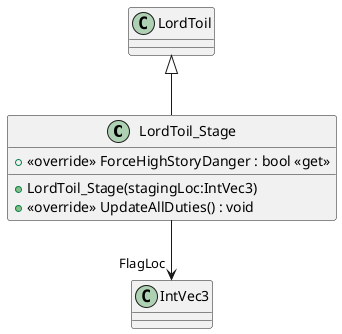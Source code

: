 @startuml
class LordToil_Stage {
    + <<override>> ForceHighStoryDanger : bool <<get>>
    + LordToil_Stage(stagingLoc:IntVec3)
    + <<override>> UpdateAllDuties() : void
}
LordToil <|-- LordToil_Stage
LordToil_Stage --> "FlagLoc" IntVec3
@enduml
